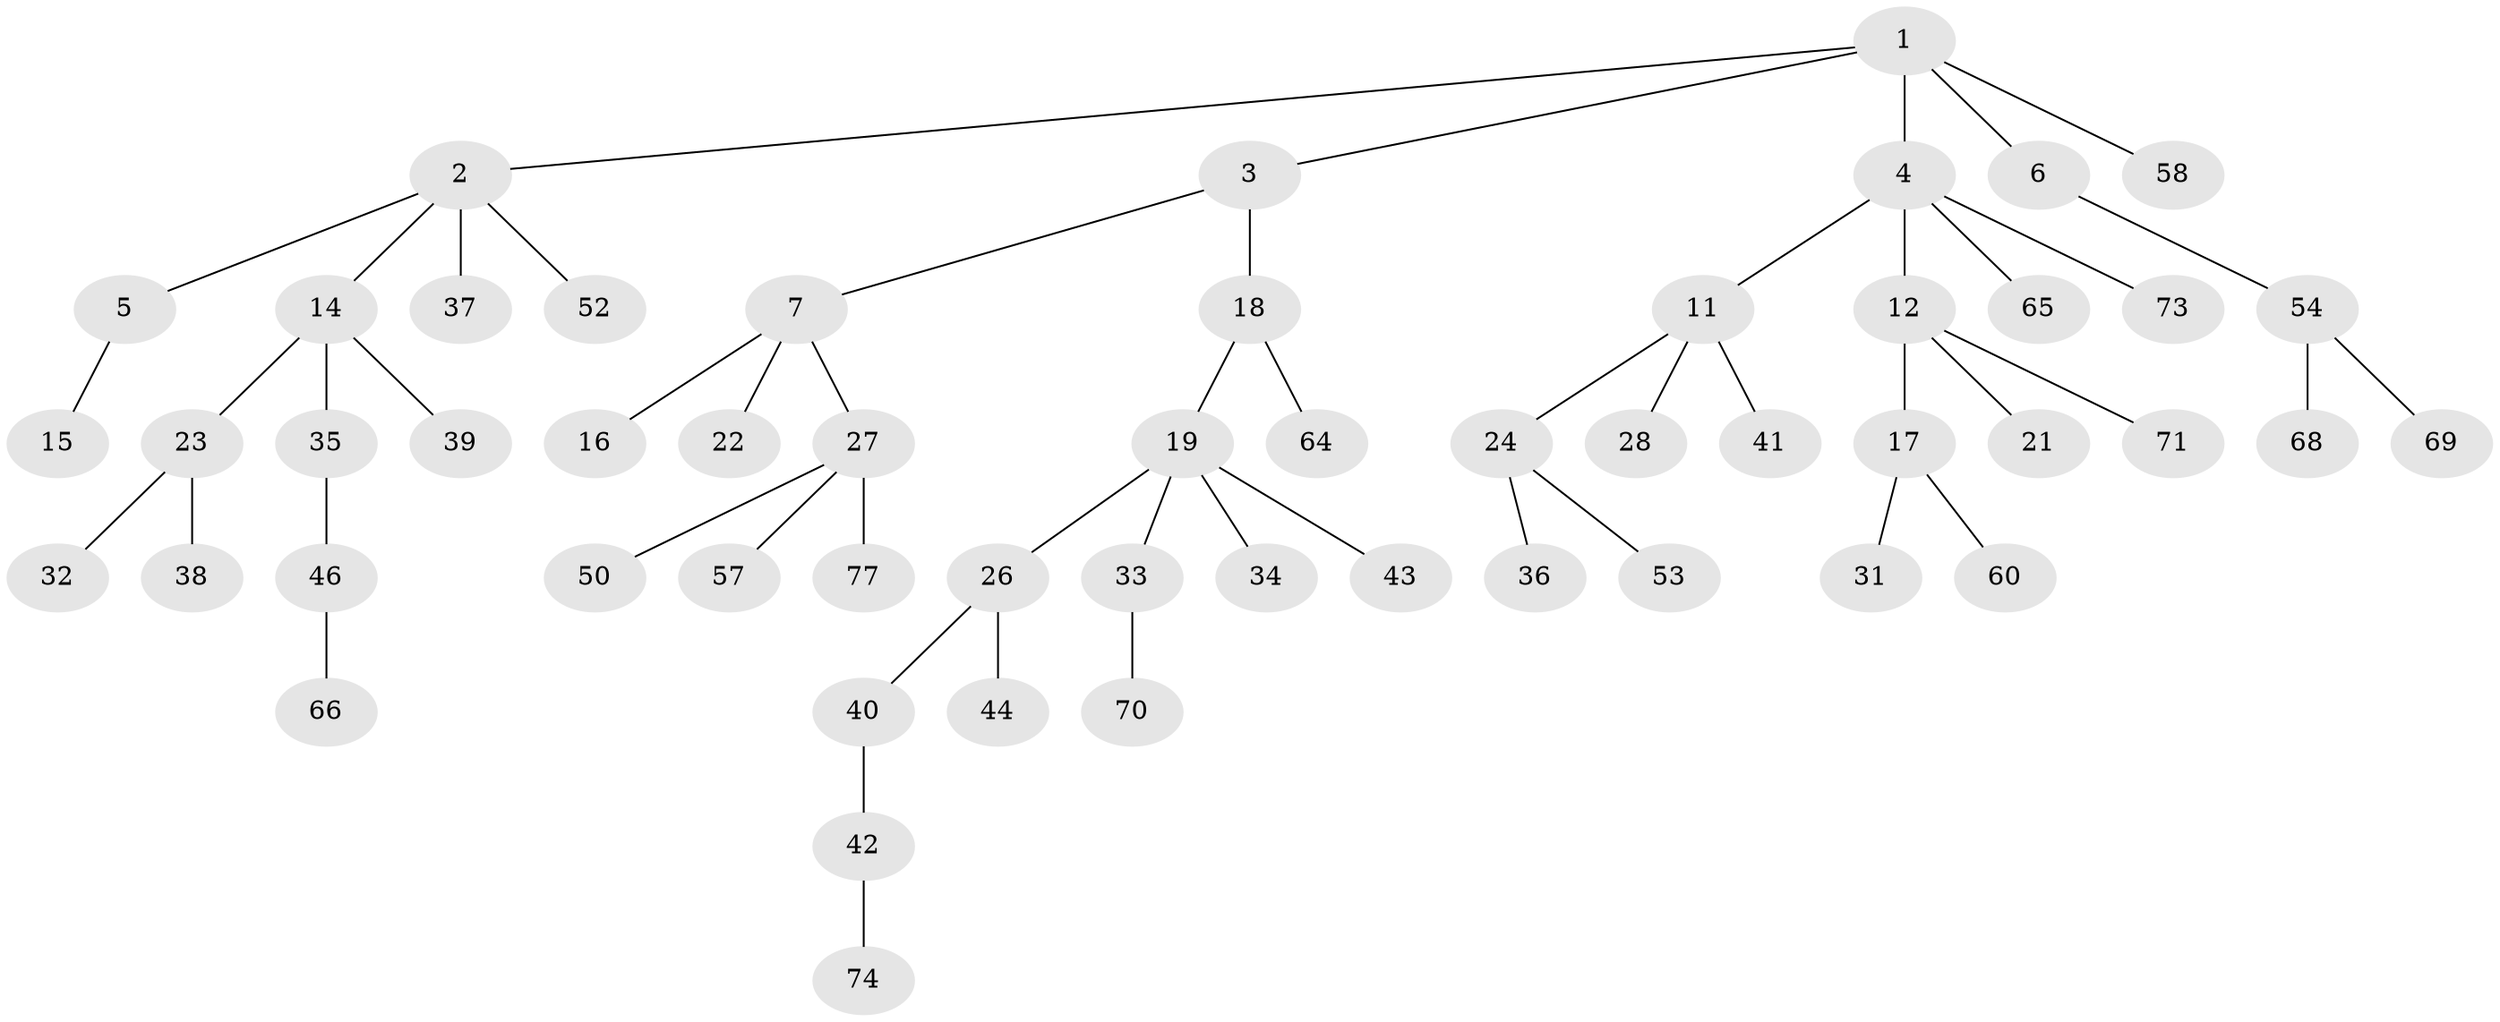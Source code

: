// Generated by graph-tools (version 1.1) at 2025/24/03/03/25 07:24:07]
// undirected, 54 vertices, 53 edges
graph export_dot {
graph [start="1"]
  node [color=gray90,style=filled];
  1 [super="+9"];
  2 [super="+8"];
  3;
  4 [super="+29"];
  5;
  6 [super="+51"];
  7 [super="+10"];
  11 [super="+25"];
  12 [super="+13"];
  14 [super="+20"];
  15;
  16 [super="+78"];
  17;
  18 [super="+49"];
  19 [super="+30"];
  21;
  22;
  23 [super="+67"];
  24 [super="+55"];
  26;
  27;
  28 [super="+48"];
  31 [super="+45"];
  32;
  33 [super="+61"];
  34 [super="+63"];
  35 [super="+56"];
  36;
  37;
  38 [super="+47"];
  39;
  40 [super="+76"];
  41;
  42;
  43;
  44;
  46 [super="+59"];
  50;
  52;
  53;
  54 [super="+62"];
  57;
  58;
  60;
  64 [super="+72"];
  65;
  66;
  68 [super="+75"];
  69;
  70;
  71;
  73;
  74;
  77;
  1 -- 2;
  1 -- 3;
  1 -- 4;
  1 -- 6;
  1 -- 58;
  2 -- 5;
  2 -- 14;
  2 -- 37;
  2 -- 52;
  3 -- 7;
  3 -- 18;
  4 -- 11;
  4 -- 12;
  4 -- 65;
  4 -- 73;
  5 -- 15;
  6 -- 54;
  7 -- 16;
  7 -- 27;
  7 -- 22;
  11 -- 24;
  11 -- 41;
  11 -- 28;
  12 -- 17;
  12 -- 21;
  12 -- 71;
  14 -- 23;
  14 -- 35;
  14 -- 39;
  17 -- 31;
  17 -- 60;
  18 -- 19;
  18 -- 64;
  19 -- 26;
  19 -- 33;
  19 -- 43;
  19 -- 34;
  23 -- 32;
  23 -- 38;
  24 -- 36;
  24 -- 53;
  26 -- 40;
  26 -- 44;
  27 -- 50;
  27 -- 57;
  27 -- 77;
  33 -- 70;
  35 -- 46;
  40 -- 42;
  42 -- 74;
  46 -- 66;
  54 -- 68;
  54 -- 69;
}
